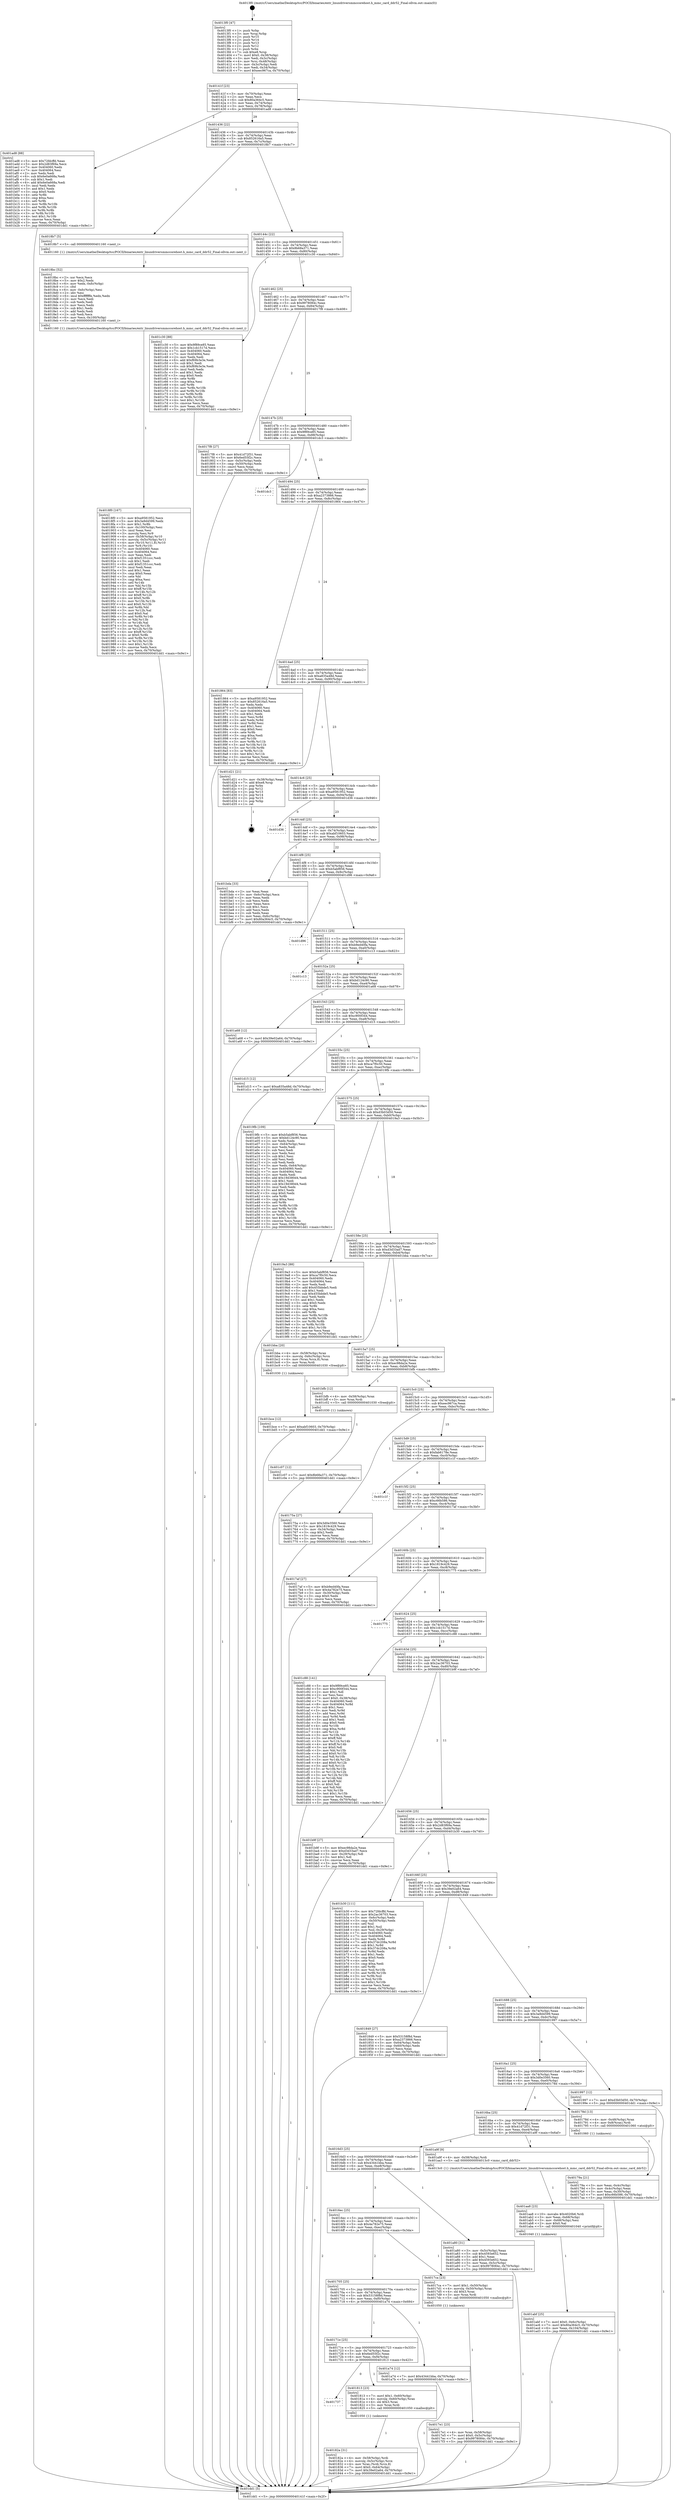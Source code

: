 digraph "0x4013f0" {
  label = "0x4013f0 (/mnt/c/Users/mathe/Desktop/tcc/POCII/binaries/extr_linuxdriversmmccorehost.h_mmc_card_ddr52_Final-ollvm.out::main(0))"
  labelloc = "t"
  node[shape=record]

  Entry [label="",width=0.3,height=0.3,shape=circle,fillcolor=black,style=filled]
  "0x40141f" [label="{
     0x40141f [23]\l
     | [instrs]\l
     &nbsp;&nbsp;0x40141f \<+3\>: mov -0x70(%rbp),%eax\l
     &nbsp;&nbsp;0x401422 \<+2\>: mov %eax,%ecx\l
     &nbsp;&nbsp;0x401424 \<+6\>: sub $0x80a364c5,%ecx\l
     &nbsp;&nbsp;0x40142a \<+3\>: mov %eax,-0x74(%rbp)\l
     &nbsp;&nbsp;0x40142d \<+3\>: mov %ecx,-0x78(%rbp)\l
     &nbsp;&nbsp;0x401430 \<+6\>: je 0000000000401ad8 \<main+0x6e8\>\l
  }"]
  "0x401ad8" [label="{
     0x401ad8 [88]\l
     | [instrs]\l
     &nbsp;&nbsp;0x401ad8 \<+5\>: mov $0x72fdcffd,%eax\l
     &nbsp;&nbsp;0x401add \<+5\>: mov $0x2d83f69a,%ecx\l
     &nbsp;&nbsp;0x401ae2 \<+7\>: mov 0x404060,%edx\l
     &nbsp;&nbsp;0x401ae9 \<+7\>: mov 0x404064,%esi\l
     &nbsp;&nbsp;0x401af0 \<+2\>: mov %edx,%edi\l
     &nbsp;&nbsp;0x401af2 \<+6\>: sub $0x6e0a668a,%edi\l
     &nbsp;&nbsp;0x401af8 \<+3\>: sub $0x1,%edi\l
     &nbsp;&nbsp;0x401afb \<+6\>: add $0x6e0a668a,%edi\l
     &nbsp;&nbsp;0x401b01 \<+3\>: imul %edi,%edx\l
     &nbsp;&nbsp;0x401b04 \<+3\>: and $0x1,%edx\l
     &nbsp;&nbsp;0x401b07 \<+3\>: cmp $0x0,%edx\l
     &nbsp;&nbsp;0x401b0a \<+4\>: sete %r8b\l
     &nbsp;&nbsp;0x401b0e \<+3\>: cmp $0xa,%esi\l
     &nbsp;&nbsp;0x401b11 \<+4\>: setl %r9b\l
     &nbsp;&nbsp;0x401b15 \<+3\>: mov %r8b,%r10b\l
     &nbsp;&nbsp;0x401b18 \<+3\>: and %r9b,%r10b\l
     &nbsp;&nbsp;0x401b1b \<+3\>: xor %r9b,%r8b\l
     &nbsp;&nbsp;0x401b1e \<+3\>: or %r8b,%r10b\l
     &nbsp;&nbsp;0x401b21 \<+4\>: test $0x1,%r10b\l
     &nbsp;&nbsp;0x401b25 \<+3\>: cmovne %ecx,%eax\l
     &nbsp;&nbsp;0x401b28 \<+3\>: mov %eax,-0x70(%rbp)\l
     &nbsp;&nbsp;0x401b2b \<+5\>: jmp 0000000000401dd1 \<main+0x9e1\>\l
  }"]
  "0x401436" [label="{
     0x401436 [22]\l
     | [instrs]\l
     &nbsp;&nbsp;0x401436 \<+5\>: jmp 000000000040143b \<main+0x4b\>\l
     &nbsp;&nbsp;0x40143b \<+3\>: mov -0x74(%rbp),%eax\l
     &nbsp;&nbsp;0x40143e \<+5\>: sub $0x852616a5,%eax\l
     &nbsp;&nbsp;0x401443 \<+3\>: mov %eax,-0x7c(%rbp)\l
     &nbsp;&nbsp;0x401446 \<+6\>: je 00000000004018b7 \<main+0x4c7\>\l
  }"]
  Exit [label="",width=0.3,height=0.3,shape=circle,fillcolor=black,style=filled,peripheries=2]
  "0x4018b7" [label="{
     0x4018b7 [5]\l
     | [instrs]\l
     &nbsp;&nbsp;0x4018b7 \<+5\>: call 0000000000401160 \<next_i\>\l
     | [calls]\l
     &nbsp;&nbsp;0x401160 \{1\} (/mnt/c/Users/mathe/Desktop/tcc/POCII/binaries/extr_linuxdriversmmccorehost.h_mmc_card_ddr52_Final-ollvm.out::next_i)\l
  }"]
  "0x40144c" [label="{
     0x40144c [22]\l
     | [instrs]\l
     &nbsp;&nbsp;0x40144c \<+5\>: jmp 0000000000401451 \<main+0x61\>\l
     &nbsp;&nbsp;0x401451 \<+3\>: mov -0x74(%rbp),%eax\l
     &nbsp;&nbsp;0x401454 \<+5\>: sub $0x8b68a371,%eax\l
     &nbsp;&nbsp;0x401459 \<+3\>: mov %eax,-0x80(%rbp)\l
     &nbsp;&nbsp;0x40145c \<+6\>: je 0000000000401c30 \<main+0x840\>\l
  }"]
  "0x401c07" [label="{
     0x401c07 [12]\l
     | [instrs]\l
     &nbsp;&nbsp;0x401c07 \<+7\>: movl $0x8b68a371,-0x70(%rbp)\l
     &nbsp;&nbsp;0x401c0e \<+5\>: jmp 0000000000401dd1 \<main+0x9e1\>\l
  }"]
  "0x401c30" [label="{
     0x401c30 [88]\l
     | [instrs]\l
     &nbsp;&nbsp;0x401c30 \<+5\>: mov $0x9f89ce85,%eax\l
     &nbsp;&nbsp;0x401c35 \<+5\>: mov $0x1cb1517d,%ecx\l
     &nbsp;&nbsp;0x401c3a \<+7\>: mov 0x404060,%edx\l
     &nbsp;&nbsp;0x401c41 \<+7\>: mov 0x404064,%esi\l
     &nbsp;&nbsp;0x401c48 \<+2\>: mov %edx,%edi\l
     &nbsp;&nbsp;0x401c4a \<+6\>: add $0xf69b3e3e,%edi\l
     &nbsp;&nbsp;0x401c50 \<+3\>: sub $0x1,%edi\l
     &nbsp;&nbsp;0x401c53 \<+6\>: sub $0xf69b3e3e,%edi\l
     &nbsp;&nbsp;0x401c59 \<+3\>: imul %edi,%edx\l
     &nbsp;&nbsp;0x401c5c \<+3\>: and $0x1,%edx\l
     &nbsp;&nbsp;0x401c5f \<+3\>: cmp $0x0,%edx\l
     &nbsp;&nbsp;0x401c62 \<+4\>: sete %r8b\l
     &nbsp;&nbsp;0x401c66 \<+3\>: cmp $0xa,%esi\l
     &nbsp;&nbsp;0x401c69 \<+4\>: setl %r9b\l
     &nbsp;&nbsp;0x401c6d \<+3\>: mov %r8b,%r10b\l
     &nbsp;&nbsp;0x401c70 \<+3\>: and %r9b,%r10b\l
     &nbsp;&nbsp;0x401c73 \<+3\>: xor %r9b,%r8b\l
     &nbsp;&nbsp;0x401c76 \<+3\>: or %r8b,%r10b\l
     &nbsp;&nbsp;0x401c79 \<+4\>: test $0x1,%r10b\l
     &nbsp;&nbsp;0x401c7d \<+3\>: cmovne %ecx,%eax\l
     &nbsp;&nbsp;0x401c80 \<+3\>: mov %eax,-0x70(%rbp)\l
     &nbsp;&nbsp;0x401c83 \<+5\>: jmp 0000000000401dd1 \<main+0x9e1\>\l
  }"]
  "0x401462" [label="{
     0x401462 [25]\l
     | [instrs]\l
     &nbsp;&nbsp;0x401462 \<+5\>: jmp 0000000000401467 \<main+0x77\>\l
     &nbsp;&nbsp;0x401467 \<+3\>: mov -0x74(%rbp),%eax\l
     &nbsp;&nbsp;0x40146a \<+5\>: sub $0x9978084c,%eax\l
     &nbsp;&nbsp;0x40146f \<+6\>: mov %eax,-0x84(%rbp)\l
     &nbsp;&nbsp;0x401475 \<+6\>: je 00000000004017f8 \<main+0x408\>\l
  }"]
  "0x401bce" [label="{
     0x401bce [12]\l
     | [instrs]\l
     &nbsp;&nbsp;0x401bce \<+7\>: movl $0xabf10603,-0x70(%rbp)\l
     &nbsp;&nbsp;0x401bd5 \<+5\>: jmp 0000000000401dd1 \<main+0x9e1\>\l
  }"]
  "0x4017f8" [label="{
     0x4017f8 [27]\l
     | [instrs]\l
     &nbsp;&nbsp;0x4017f8 \<+5\>: mov $0x41d72f31,%eax\l
     &nbsp;&nbsp;0x4017fd \<+5\>: mov $0x6ed55f2c,%ecx\l
     &nbsp;&nbsp;0x401802 \<+3\>: mov -0x5c(%rbp),%edx\l
     &nbsp;&nbsp;0x401805 \<+3\>: cmp -0x50(%rbp),%edx\l
     &nbsp;&nbsp;0x401808 \<+3\>: cmovl %ecx,%eax\l
     &nbsp;&nbsp;0x40180b \<+3\>: mov %eax,-0x70(%rbp)\l
     &nbsp;&nbsp;0x40180e \<+5\>: jmp 0000000000401dd1 \<main+0x9e1\>\l
  }"]
  "0x40147b" [label="{
     0x40147b [25]\l
     | [instrs]\l
     &nbsp;&nbsp;0x40147b \<+5\>: jmp 0000000000401480 \<main+0x90\>\l
     &nbsp;&nbsp;0x401480 \<+3\>: mov -0x74(%rbp),%eax\l
     &nbsp;&nbsp;0x401483 \<+5\>: sub $0x9f89ce85,%eax\l
     &nbsp;&nbsp;0x401488 \<+6\>: mov %eax,-0x88(%rbp)\l
     &nbsp;&nbsp;0x40148e \<+6\>: je 0000000000401dc3 \<main+0x9d3\>\l
  }"]
  "0x401abf" [label="{
     0x401abf [25]\l
     | [instrs]\l
     &nbsp;&nbsp;0x401abf \<+7\>: movl $0x0,-0x6c(%rbp)\l
     &nbsp;&nbsp;0x401ac6 \<+7\>: movl $0x80a364c5,-0x70(%rbp)\l
     &nbsp;&nbsp;0x401acd \<+6\>: mov %eax,-0x104(%rbp)\l
     &nbsp;&nbsp;0x401ad3 \<+5\>: jmp 0000000000401dd1 \<main+0x9e1\>\l
  }"]
  "0x401dc3" [label="{
     0x401dc3\l
  }", style=dashed]
  "0x401494" [label="{
     0x401494 [25]\l
     | [instrs]\l
     &nbsp;&nbsp;0x401494 \<+5\>: jmp 0000000000401499 \<main+0xa9\>\l
     &nbsp;&nbsp;0x401499 \<+3\>: mov -0x74(%rbp),%eax\l
     &nbsp;&nbsp;0x40149c \<+5\>: sub $0xa2373866,%eax\l
     &nbsp;&nbsp;0x4014a1 \<+6\>: mov %eax,-0x8c(%rbp)\l
     &nbsp;&nbsp;0x4014a7 \<+6\>: je 0000000000401864 \<main+0x474\>\l
  }"]
  "0x401aa8" [label="{
     0x401aa8 [23]\l
     | [instrs]\l
     &nbsp;&nbsp;0x401aa8 \<+10\>: movabs $0x4020b6,%rdi\l
     &nbsp;&nbsp;0x401ab2 \<+3\>: mov %eax,-0x68(%rbp)\l
     &nbsp;&nbsp;0x401ab5 \<+3\>: mov -0x68(%rbp),%esi\l
     &nbsp;&nbsp;0x401ab8 \<+2\>: mov $0x0,%al\l
     &nbsp;&nbsp;0x401aba \<+5\>: call 0000000000401040 \<printf@plt\>\l
     | [calls]\l
     &nbsp;&nbsp;0x401040 \{1\} (unknown)\l
  }"]
  "0x401864" [label="{
     0x401864 [83]\l
     | [instrs]\l
     &nbsp;&nbsp;0x401864 \<+5\>: mov $0xa9581952,%eax\l
     &nbsp;&nbsp;0x401869 \<+5\>: mov $0x852616a5,%ecx\l
     &nbsp;&nbsp;0x40186e \<+2\>: xor %edx,%edx\l
     &nbsp;&nbsp;0x401870 \<+7\>: mov 0x404060,%esi\l
     &nbsp;&nbsp;0x401877 \<+7\>: mov 0x404064,%edi\l
     &nbsp;&nbsp;0x40187e \<+3\>: sub $0x1,%edx\l
     &nbsp;&nbsp;0x401881 \<+3\>: mov %esi,%r8d\l
     &nbsp;&nbsp;0x401884 \<+3\>: add %edx,%r8d\l
     &nbsp;&nbsp;0x401887 \<+4\>: imul %r8d,%esi\l
     &nbsp;&nbsp;0x40188b \<+3\>: and $0x1,%esi\l
     &nbsp;&nbsp;0x40188e \<+3\>: cmp $0x0,%esi\l
     &nbsp;&nbsp;0x401891 \<+4\>: sete %r9b\l
     &nbsp;&nbsp;0x401895 \<+3\>: cmp $0xa,%edi\l
     &nbsp;&nbsp;0x401898 \<+4\>: setl %r10b\l
     &nbsp;&nbsp;0x40189c \<+3\>: mov %r9b,%r11b\l
     &nbsp;&nbsp;0x40189f \<+3\>: and %r10b,%r11b\l
     &nbsp;&nbsp;0x4018a2 \<+3\>: xor %r10b,%r9b\l
     &nbsp;&nbsp;0x4018a5 \<+3\>: or %r9b,%r11b\l
     &nbsp;&nbsp;0x4018a8 \<+4\>: test $0x1,%r11b\l
     &nbsp;&nbsp;0x4018ac \<+3\>: cmovne %ecx,%eax\l
     &nbsp;&nbsp;0x4018af \<+3\>: mov %eax,-0x70(%rbp)\l
     &nbsp;&nbsp;0x4018b2 \<+5\>: jmp 0000000000401dd1 \<main+0x9e1\>\l
  }"]
  "0x4014ad" [label="{
     0x4014ad [25]\l
     | [instrs]\l
     &nbsp;&nbsp;0x4014ad \<+5\>: jmp 00000000004014b2 \<main+0xc2\>\l
     &nbsp;&nbsp;0x4014b2 \<+3\>: mov -0x74(%rbp),%eax\l
     &nbsp;&nbsp;0x4014b5 \<+5\>: sub $0xa835a48d,%eax\l
     &nbsp;&nbsp;0x4014ba \<+6\>: mov %eax,-0x90(%rbp)\l
     &nbsp;&nbsp;0x4014c0 \<+6\>: je 0000000000401d21 \<main+0x931\>\l
  }"]
  "0x4018f0" [label="{
     0x4018f0 [167]\l
     | [instrs]\l
     &nbsp;&nbsp;0x4018f0 \<+5\>: mov $0xa9581952,%ecx\l
     &nbsp;&nbsp;0x4018f5 \<+5\>: mov $0x3a9d4599,%edx\l
     &nbsp;&nbsp;0x4018fa \<+3\>: mov $0x1,%r8b\l
     &nbsp;&nbsp;0x4018fd \<+6\>: mov -0x100(%rbp),%esi\l
     &nbsp;&nbsp;0x401903 \<+3\>: imul %eax,%esi\l
     &nbsp;&nbsp;0x401906 \<+3\>: movslq %esi,%r9\l
     &nbsp;&nbsp;0x401909 \<+4\>: mov -0x58(%rbp),%r10\l
     &nbsp;&nbsp;0x40190d \<+4\>: movslq -0x5c(%rbp),%r11\l
     &nbsp;&nbsp;0x401911 \<+4\>: mov (%r10,%r11,8),%r10\l
     &nbsp;&nbsp;0x401915 \<+3\>: mov %r9,(%r10)\l
     &nbsp;&nbsp;0x401918 \<+7\>: mov 0x404060,%eax\l
     &nbsp;&nbsp;0x40191f \<+7\>: mov 0x404064,%esi\l
     &nbsp;&nbsp;0x401926 \<+2\>: mov %eax,%edi\l
     &nbsp;&nbsp;0x401928 \<+6\>: sub $0xf1351ccc,%edi\l
     &nbsp;&nbsp;0x40192e \<+3\>: sub $0x1,%edi\l
     &nbsp;&nbsp;0x401931 \<+6\>: add $0xf1351ccc,%edi\l
     &nbsp;&nbsp;0x401937 \<+3\>: imul %edi,%eax\l
     &nbsp;&nbsp;0x40193a \<+3\>: and $0x1,%eax\l
     &nbsp;&nbsp;0x40193d \<+3\>: cmp $0x0,%eax\l
     &nbsp;&nbsp;0x401940 \<+3\>: sete %bl\l
     &nbsp;&nbsp;0x401943 \<+3\>: cmp $0xa,%esi\l
     &nbsp;&nbsp;0x401946 \<+4\>: setl %r14b\l
     &nbsp;&nbsp;0x40194a \<+3\>: mov %bl,%r15b\l
     &nbsp;&nbsp;0x40194d \<+4\>: xor $0xff,%r15b\l
     &nbsp;&nbsp;0x401951 \<+3\>: mov %r14b,%r12b\l
     &nbsp;&nbsp;0x401954 \<+4\>: xor $0xff,%r12b\l
     &nbsp;&nbsp;0x401958 \<+4\>: xor $0x0,%r8b\l
     &nbsp;&nbsp;0x40195c \<+3\>: mov %r15b,%r13b\l
     &nbsp;&nbsp;0x40195f \<+4\>: and $0x0,%r13b\l
     &nbsp;&nbsp;0x401963 \<+3\>: and %r8b,%bl\l
     &nbsp;&nbsp;0x401966 \<+3\>: mov %r12b,%al\l
     &nbsp;&nbsp;0x401969 \<+2\>: and $0x0,%al\l
     &nbsp;&nbsp;0x40196b \<+3\>: and %r8b,%r14b\l
     &nbsp;&nbsp;0x40196e \<+3\>: or %bl,%r13b\l
     &nbsp;&nbsp;0x401971 \<+3\>: or %r14b,%al\l
     &nbsp;&nbsp;0x401974 \<+3\>: xor %al,%r13b\l
     &nbsp;&nbsp;0x401977 \<+3\>: or %r12b,%r15b\l
     &nbsp;&nbsp;0x40197a \<+4\>: xor $0xff,%r15b\l
     &nbsp;&nbsp;0x40197e \<+4\>: or $0x0,%r8b\l
     &nbsp;&nbsp;0x401982 \<+3\>: and %r8b,%r15b\l
     &nbsp;&nbsp;0x401985 \<+3\>: or %r15b,%r13b\l
     &nbsp;&nbsp;0x401988 \<+4\>: test $0x1,%r13b\l
     &nbsp;&nbsp;0x40198c \<+3\>: cmovne %edx,%ecx\l
     &nbsp;&nbsp;0x40198f \<+3\>: mov %ecx,-0x70(%rbp)\l
     &nbsp;&nbsp;0x401992 \<+5\>: jmp 0000000000401dd1 \<main+0x9e1\>\l
  }"]
  "0x401d21" [label="{
     0x401d21 [21]\l
     | [instrs]\l
     &nbsp;&nbsp;0x401d21 \<+3\>: mov -0x38(%rbp),%eax\l
     &nbsp;&nbsp;0x401d24 \<+7\>: add $0xe8,%rsp\l
     &nbsp;&nbsp;0x401d2b \<+1\>: pop %rbx\l
     &nbsp;&nbsp;0x401d2c \<+2\>: pop %r12\l
     &nbsp;&nbsp;0x401d2e \<+2\>: pop %r13\l
     &nbsp;&nbsp;0x401d30 \<+2\>: pop %r14\l
     &nbsp;&nbsp;0x401d32 \<+2\>: pop %r15\l
     &nbsp;&nbsp;0x401d34 \<+1\>: pop %rbp\l
     &nbsp;&nbsp;0x401d35 \<+1\>: ret\l
  }"]
  "0x4014c6" [label="{
     0x4014c6 [25]\l
     | [instrs]\l
     &nbsp;&nbsp;0x4014c6 \<+5\>: jmp 00000000004014cb \<main+0xdb\>\l
     &nbsp;&nbsp;0x4014cb \<+3\>: mov -0x74(%rbp),%eax\l
     &nbsp;&nbsp;0x4014ce \<+5\>: sub $0xa9581952,%eax\l
     &nbsp;&nbsp;0x4014d3 \<+6\>: mov %eax,-0x94(%rbp)\l
     &nbsp;&nbsp;0x4014d9 \<+6\>: je 0000000000401d36 \<main+0x946\>\l
  }"]
  "0x4018bc" [label="{
     0x4018bc [52]\l
     | [instrs]\l
     &nbsp;&nbsp;0x4018bc \<+2\>: xor %ecx,%ecx\l
     &nbsp;&nbsp;0x4018be \<+5\>: mov $0x2,%edx\l
     &nbsp;&nbsp;0x4018c3 \<+6\>: mov %edx,-0xfc(%rbp)\l
     &nbsp;&nbsp;0x4018c9 \<+1\>: cltd\l
     &nbsp;&nbsp;0x4018ca \<+6\>: mov -0xfc(%rbp),%esi\l
     &nbsp;&nbsp;0x4018d0 \<+2\>: idiv %esi\l
     &nbsp;&nbsp;0x4018d2 \<+6\>: imul $0xfffffffe,%edx,%edx\l
     &nbsp;&nbsp;0x4018d8 \<+2\>: mov %ecx,%edi\l
     &nbsp;&nbsp;0x4018da \<+2\>: sub %edx,%edi\l
     &nbsp;&nbsp;0x4018dc \<+2\>: mov %ecx,%edx\l
     &nbsp;&nbsp;0x4018de \<+3\>: sub $0x1,%edx\l
     &nbsp;&nbsp;0x4018e1 \<+2\>: add %edx,%edi\l
     &nbsp;&nbsp;0x4018e3 \<+2\>: sub %edi,%ecx\l
     &nbsp;&nbsp;0x4018e5 \<+6\>: mov %ecx,-0x100(%rbp)\l
     &nbsp;&nbsp;0x4018eb \<+5\>: call 0000000000401160 \<next_i\>\l
     | [calls]\l
     &nbsp;&nbsp;0x401160 \{1\} (/mnt/c/Users/mathe/Desktop/tcc/POCII/binaries/extr_linuxdriversmmccorehost.h_mmc_card_ddr52_Final-ollvm.out::next_i)\l
  }"]
  "0x401d36" [label="{
     0x401d36\l
  }", style=dashed]
  "0x4014df" [label="{
     0x4014df [25]\l
     | [instrs]\l
     &nbsp;&nbsp;0x4014df \<+5\>: jmp 00000000004014e4 \<main+0xf4\>\l
     &nbsp;&nbsp;0x4014e4 \<+3\>: mov -0x74(%rbp),%eax\l
     &nbsp;&nbsp;0x4014e7 \<+5\>: sub $0xabf10603,%eax\l
     &nbsp;&nbsp;0x4014ec \<+6\>: mov %eax,-0x98(%rbp)\l
     &nbsp;&nbsp;0x4014f2 \<+6\>: je 0000000000401bda \<main+0x7ea\>\l
  }"]
  "0x40182a" [label="{
     0x40182a [31]\l
     | [instrs]\l
     &nbsp;&nbsp;0x40182a \<+4\>: mov -0x58(%rbp),%rdi\l
     &nbsp;&nbsp;0x40182e \<+4\>: movslq -0x5c(%rbp),%rcx\l
     &nbsp;&nbsp;0x401832 \<+4\>: mov %rax,(%rdi,%rcx,8)\l
     &nbsp;&nbsp;0x401836 \<+7\>: movl $0x0,-0x64(%rbp)\l
     &nbsp;&nbsp;0x40183d \<+7\>: movl $0x39e02a64,-0x70(%rbp)\l
     &nbsp;&nbsp;0x401844 \<+5\>: jmp 0000000000401dd1 \<main+0x9e1\>\l
  }"]
  "0x401bda" [label="{
     0x401bda [33]\l
     | [instrs]\l
     &nbsp;&nbsp;0x401bda \<+2\>: xor %eax,%eax\l
     &nbsp;&nbsp;0x401bdc \<+3\>: mov -0x6c(%rbp),%ecx\l
     &nbsp;&nbsp;0x401bdf \<+2\>: mov %eax,%edx\l
     &nbsp;&nbsp;0x401be1 \<+2\>: sub %ecx,%edx\l
     &nbsp;&nbsp;0x401be3 \<+2\>: mov %eax,%ecx\l
     &nbsp;&nbsp;0x401be5 \<+3\>: sub $0x1,%ecx\l
     &nbsp;&nbsp;0x401be8 \<+2\>: add %ecx,%edx\l
     &nbsp;&nbsp;0x401bea \<+2\>: sub %edx,%eax\l
     &nbsp;&nbsp;0x401bec \<+3\>: mov %eax,-0x6c(%rbp)\l
     &nbsp;&nbsp;0x401bef \<+7\>: movl $0x80a364c5,-0x70(%rbp)\l
     &nbsp;&nbsp;0x401bf6 \<+5\>: jmp 0000000000401dd1 \<main+0x9e1\>\l
  }"]
  "0x4014f8" [label="{
     0x4014f8 [25]\l
     | [instrs]\l
     &nbsp;&nbsp;0x4014f8 \<+5\>: jmp 00000000004014fd \<main+0x10d\>\l
     &nbsp;&nbsp;0x4014fd \<+3\>: mov -0x74(%rbp),%eax\l
     &nbsp;&nbsp;0x401500 \<+5\>: sub $0xb5abf856,%eax\l
     &nbsp;&nbsp;0x401505 \<+6\>: mov %eax,-0x9c(%rbp)\l
     &nbsp;&nbsp;0x40150b \<+6\>: je 0000000000401d96 \<main+0x9a6\>\l
  }"]
  "0x401737" [label="{
     0x401737\l
  }", style=dashed]
  "0x401d96" [label="{
     0x401d96\l
  }", style=dashed]
  "0x401511" [label="{
     0x401511 [25]\l
     | [instrs]\l
     &nbsp;&nbsp;0x401511 \<+5\>: jmp 0000000000401516 \<main+0x126\>\l
     &nbsp;&nbsp;0x401516 \<+3\>: mov -0x74(%rbp),%eax\l
     &nbsp;&nbsp;0x401519 \<+5\>: sub $0xb9ed40fa,%eax\l
     &nbsp;&nbsp;0x40151e \<+6\>: mov %eax,-0xa0(%rbp)\l
     &nbsp;&nbsp;0x401524 \<+6\>: je 0000000000401c13 \<main+0x823\>\l
  }"]
  "0x401813" [label="{
     0x401813 [23]\l
     | [instrs]\l
     &nbsp;&nbsp;0x401813 \<+7\>: movl $0x1,-0x60(%rbp)\l
     &nbsp;&nbsp;0x40181a \<+4\>: movslq -0x60(%rbp),%rax\l
     &nbsp;&nbsp;0x40181e \<+4\>: shl $0x3,%rax\l
     &nbsp;&nbsp;0x401822 \<+3\>: mov %rax,%rdi\l
     &nbsp;&nbsp;0x401825 \<+5\>: call 0000000000401050 \<malloc@plt\>\l
     | [calls]\l
     &nbsp;&nbsp;0x401050 \{1\} (unknown)\l
  }"]
  "0x401c13" [label="{
     0x401c13\l
  }", style=dashed]
  "0x40152a" [label="{
     0x40152a [25]\l
     | [instrs]\l
     &nbsp;&nbsp;0x40152a \<+5\>: jmp 000000000040152f \<main+0x13f\>\l
     &nbsp;&nbsp;0x40152f \<+3\>: mov -0x74(%rbp),%eax\l
     &nbsp;&nbsp;0x401532 \<+5\>: sub $0xbd124c90,%eax\l
     &nbsp;&nbsp;0x401537 \<+6\>: mov %eax,-0xa4(%rbp)\l
     &nbsp;&nbsp;0x40153d \<+6\>: je 0000000000401a68 \<main+0x678\>\l
  }"]
  "0x40171e" [label="{
     0x40171e [25]\l
     | [instrs]\l
     &nbsp;&nbsp;0x40171e \<+5\>: jmp 0000000000401723 \<main+0x333\>\l
     &nbsp;&nbsp;0x401723 \<+3\>: mov -0x74(%rbp),%eax\l
     &nbsp;&nbsp;0x401726 \<+5\>: sub $0x6ed55f2c,%eax\l
     &nbsp;&nbsp;0x40172b \<+6\>: mov %eax,-0xf4(%rbp)\l
     &nbsp;&nbsp;0x401731 \<+6\>: je 0000000000401813 \<main+0x423\>\l
  }"]
  "0x401a68" [label="{
     0x401a68 [12]\l
     | [instrs]\l
     &nbsp;&nbsp;0x401a68 \<+7\>: movl $0x39e02a64,-0x70(%rbp)\l
     &nbsp;&nbsp;0x401a6f \<+5\>: jmp 0000000000401dd1 \<main+0x9e1\>\l
  }"]
  "0x401543" [label="{
     0x401543 [25]\l
     | [instrs]\l
     &nbsp;&nbsp;0x401543 \<+5\>: jmp 0000000000401548 \<main+0x158\>\l
     &nbsp;&nbsp;0x401548 \<+3\>: mov -0x74(%rbp),%eax\l
     &nbsp;&nbsp;0x40154b \<+5\>: sub $0xc900f344,%eax\l
     &nbsp;&nbsp;0x401550 \<+6\>: mov %eax,-0xa8(%rbp)\l
     &nbsp;&nbsp;0x401556 \<+6\>: je 0000000000401d15 \<main+0x925\>\l
  }"]
  "0x401a74" [label="{
     0x401a74 [12]\l
     | [instrs]\l
     &nbsp;&nbsp;0x401a74 \<+7\>: movl $0x43441bba,-0x70(%rbp)\l
     &nbsp;&nbsp;0x401a7b \<+5\>: jmp 0000000000401dd1 \<main+0x9e1\>\l
  }"]
  "0x401d15" [label="{
     0x401d15 [12]\l
     | [instrs]\l
     &nbsp;&nbsp;0x401d15 \<+7\>: movl $0xa835a48d,-0x70(%rbp)\l
     &nbsp;&nbsp;0x401d1c \<+5\>: jmp 0000000000401dd1 \<main+0x9e1\>\l
  }"]
  "0x40155c" [label="{
     0x40155c [25]\l
     | [instrs]\l
     &nbsp;&nbsp;0x40155c \<+5\>: jmp 0000000000401561 \<main+0x171\>\l
     &nbsp;&nbsp;0x401561 \<+3\>: mov -0x74(%rbp),%eax\l
     &nbsp;&nbsp;0x401564 \<+5\>: sub $0xca7f0c50,%eax\l
     &nbsp;&nbsp;0x401569 \<+6\>: mov %eax,-0xac(%rbp)\l
     &nbsp;&nbsp;0x40156f \<+6\>: je 00000000004019fb \<main+0x60b\>\l
  }"]
  "0x4017e1" [label="{
     0x4017e1 [23]\l
     | [instrs]\l
     &nbsp;&nbsp;0x4017e1 \<+4\>: mov %rax,-0x58(%rbp)\l
     &nbsp;&nbsp;0x4017e5 \<+7\>: movl $0x0,-0x5c(%rbp)\l
     &nbsp;&nbsp;0x4017ec \<+7\>: movl $0x9978084c,-0x70(%rbp)\l
     &nbsp;&nbsp;0x4017f3 \<+5\>: jmp 0000000000401dd1 \<main+0x9e1\>\l
  }"]
  "0x4019fb" [label="{
     0x4019fb [109]\l
     | [instrs]\l
     &nbsp;&nbsp;0x4019fb \<+5\>: mov $0xb5abf856,%eax\l
     &nbsp;&nbsp;0x401a00 \<+5\>: mov $0xbd124c90,%ecx\l
     &nbsp;&nbsp;0x401a05 \<+2\>: xor %edx,%edx\l
     &nbsp;&nbsp;0x401a07 \<+3\>: mov -0x64(%rbp),%esi\l
     &nbsp;&nbsp;0x401a0a \<+2\>: mov %edx,%edi\l
     &nbsp;&nbsp;0x401a0c \<+2\>: sub %esi,%edi\l
     &nbsp;&nbsp;0x401a0e \<+2\>: mov %edx,%esi\l
     &nbsp;&nbsp;0x401a10 \<+3\>: sub $0x1,%esi\l
     &nbsp;&nbsp;0x401a13 \<+2\>: add %esi,%edi\l
     &nbsp;&nbsp;0x401a15 \<+2\>: sub %edi,%edx\l
     &nbsp;&nbsp;0x401a17 \<+3\>: mov %edx,-0x64(%rbp)\l
     &nbsp;&nbsp;0x401a1a \<+7\>: mov 0x404060,%edx\l
     &nbsp;&nbsp;0x401a21 \<+7\>: mov 0x404064,%esi\l
     &nbsp;&nbsp;0x401a28 \<+2\>: mov %edx,%edi\l
     &nbsp;&nbsp;0x401a2a \<+6\>: add $0x19d380d4,%edi\l
     &nbsp;&nbsp;0x401a30 \<+3\>: sub $0x1,%edi\l
     &nbsp;&nbsp;0x401a33 \<+6\>: sub $0x19d380d4,%edi\l
     &nbsp;&nbsp;0x401a39 \<+3\>: imul %edi,%edx\l
     &nbsp;&nbsp;0x401a3c \<+3\>: and $0x1,%edx\l
     &nbsp;&nbsp;0x401a3f \<+3\>: cmp $0x0,%edx\l
     &nbsp;&nbsp;0x401a42 \<+4\>: sete %r8b\l
     &nbsp;&nbsp;0x401a46 \<+3\>: cmp $0xa,%esi\l
     &nbsp;&nbsp;0x401a49 \<+4\>: setl %r9b\l
     &nbsp;&nbsp;0x401a4d \<+3\>: mov %r8b,%r10b\l
     &nbsp;&nbsp;0x401a50 \<+3\>: and %r9b,%r10b\l
     &nbsp;&nbsp;0x401a53 \<+3\>: xor %r9b,%r8b\l
     &nbsp;&nbsp;0x401a56 \<+3\>: or %r8b,%r10b\l
     &nbsp;&nbsp;0x401a59 \<+4\>: test $0x1,%r10b\l
     &nbsp;&nbsp;0x401a5d \<+3\>: cmovne %ecx,%eax\l
     &nbsp;&nbsp;0x401a60 \<+3\>: mov %eax,-0x70(%rbp)\l
     &nbsp;&nbsp;0x401a63 \<+5\>: jmp 0000000000401dd1 \<main+0x9e1\>\l
  }"]
  "0x401575" [label="{
     0x401575 [25]\l
     | [instrs]\l
     &nbsp;&nbsp;0x401575 \<+5\>: jmp 000000000040157a \<main+0x18a\>\l
     &nbsp;&nbsp;0x40157a \<+3\>: mov -0x74(%rbp),%eax\l
     &nbsp;&nbsp;0x40157d \<+5\>: sub $0xd3b03d50,%eax\l
     &nbsp;&nbsp;0x401582 \<+6\>: mov %eax,-0xb0(%rbp)\l
     &nbsp;&nbsp;0x401588 \<+6\>: je 00000000004019a3 \<main+0x5b3\>\l
  }"]
  "0x401705" [label="{
     0x401705 [25]\l
     | [instrs]\l
     &nbsp;&nbsp;0x401705 \<+5\>: jmp 000000000040170a \<main+0x31a\>\l
     &nbsp;&nbsp;0x40170a \<+3\>: mov -0x74(%rbp),%eax\l
     &nbsp;&nbsp;0x40170d \<+5\>: sub $0x53158f8d,%eax\l
     &nbsp;&nbsp;0x401712 \<+6\>: mov %eax,-0xf0(%rbp)\l
     &nbsp;&nbsp;0x401718 \<+6\>: je 0000000000401a74 \<main+0x684\>\l
  }"]
  "0x4019a3" [label="{
     0x4019a3 [88]\l
     | [instrs]\l
     &nbsp;&nbsp;0x4019a3 \<+5\>: mov $0xb5abf856,%eax\l
     &nbsp;&nbsp;0x4019a8 \<+5\>: mov $0xca7f0c50,%ecx\l
     &nbsp;&nbsp;0x4019ad \<+7\>: mov 0x404060,%edx\l
     &nbsp;&nbsp;0x4019b4 \<+7\>: mov 0x404064,%esi\l
     &nbsp;&nbsp;0x4019bb \<+2\>: mov %edx,%edi\l
     &nbsp;&nbsp;0x4019bd \<+6\>: add $0x455bbde5,%edi\l
     &nbsp;&nbsp;0x4019c3 \<+3\>: sub $0x1,%edi\l
     &nbsp;&nbsp;0x4019c6 \<+6\>: sub $0x455bbde5,%edi\l
     &nbsp;&nbsp;0x4019cc \<+3\>: imul %edi,%edx\l
     &nbsp;&nbsp;0x4019cf \<+3\>: and $0x1,%edx\l
     &nbsp;&nbsp;0x4019d2 \<+3\>: cmp $0x0,%edx\l
     &nbsp;&nbsp;0x4019d5 \<+4\>: sete %r8b\l
     &nbsp;&nbsp;0x4019d9 \<+3\>: cmp $0xa,%esi\l
     &nbsp;&nbsp;0x4019dc \<+4\>: setl %r9b\l
     &nbsp;&nbsp;0x4019e0 \<+3\>: mov %r8b,%r10b\l
     &nbsp;&nbsp;0x4019e3 \<+3\>: and %r9b,%r10b\l
     &nbsp;&nbsp;0x4019e6 \<+3\>: xor %r9b,%r8b\l
     &nbsp;&nbsp;0x4019e9 \<+3\>: or %r8b,%r10b\l
     &nbsp;&nbsp;0x4019ec \<+4\>: test $0x1,%r10b\l
     &nbsp;&nbsp;0x4019f0 \<+3\>: cmovne %ecx,%eax\l
     &nbsp;&nbsp;0x4019f3 \<+3\>: mov %eax,-0x70(%rbp)\l
     &nbsp;&nbsp;0x4019f6 \<+5\>: jmp 0000000000401dd1 \<main+0x9e1\>\l
  }"]
  "0x40158e" [label="{
     0x40158e [25]\l
     | [instrs]\l
     &nbsp;&nbsp;0x40158e \<+5\>: jmp 0000000000401593 \<main+0x1a3\>\l
     &nbsp;&nbsp;0x401593 \<+3\>: mov -0x74(%rbp),%eax\l
     &nbsp;&nbsp;0x401596 \<+5\>: sub $0xd3d33ad7,%eax\l
     &nbsp;&nbsp;0x40159b \<+6\>: mov %eax,-0xb4(%rbp)\l
     &nbsp;&nbsp;0x4015a1 \<+6\>: je 0000000000401bba \<main+0x7ca\>\l
  }"]
  "0x4017ca" [label="{
     0x4017ca [23]\l
     | [instrs]\l
     &nbsp;&nbsp;0x4017ca \<+7\>: movl $0x1,-0x50(%rbp)\l
     &nbsp;&nbsp;0x4017d1 \<+4\>: movslq -0x50(%rbp),%rax\l
     &nbsp;&nbsp;0x4017d5 \<+4\>: shl $0x3,%rax\l
     &nbsp;&nbsp;0x4017d9 \<+3\>: mov %rax,%rdi\l
     &nbsp;&nbsp;0x4017dc \<+5\>: call 0000000000401050 \<malloc@plt\>\l
     | [calls]\l
     &nbsp;&nbsp;0x401050 \{1\} (unknown)\l
  }"]
  "0x401bba" [label="{
     0x401bba [20]\l
     | [instrs]\l
     &nbsp;&nbsp;0x401bba \<+4\>: mov -0x58(%rbp),%rax\l
     &nbsp;&nbsp;0x401bbe \<+4\>: movslq -0x6c(%rbp),%rcx\l
     &nbsp;&nbsp;0x401bc2 \<+4\>: mov (%rax,%rcx,8),%rax\l
     &nbsp;&nbsp;0x401bc6 \<+3\>: mov %rax,%rdi\l
     &nbsp;&nbsp;0x401bc9 \<+5\>: call 0000000000401030 \<free@plt\>\l
     | [calls]\l
     &nbsp;&nbsp;0x401030 \{1\} (unknown)\l
  }"]
  "0x4015a7" [label="{
     0x4015a7 [25]\l
     | [instrs]\l
     &nbsp;&nbsp;0x4015a7 \<+5\>: jmp 00000000004015ac \<main+0x1bc\>\l
     &nbsp;&nbsp;0x4015ac \<+3\>: mov -0x74(%rbp),%eax\l
     &nbsp;&nbsp;0x4015af \<+5\>: sub $0xec98da2e,%eax\l
     &nbsp;&nbsp;0x4015b4 \<+6\>: mov %eax,-0xb8(%rbp)\l
     &nbsp;&nbsp;0x4015ba \<+6\>: je 0000000000401bfb \<main+0x80b\>\l
  }"]
  "0x4016ec" [label="{
     0x4016ec [25]\l
     | [instrs]\l
     &nbsp;&nbsp;0x4016ec \<+5\>: jmp 00000000004016f1 \<main+0x301\>\l
     &nbsp;&nbsp;0x4016f1 \<+3\>: mov -0x74(%rbp),%eax\l
     &nbsp;&nbsp;0x4016f4 \<+5\>: sub $0x4a782e75,%eax\l
     &nbsp;&nbsp;0x4016f9 \<+6\>: mov %eax,-0xec(%rbp)\l
     &nbsp;&nbsp;0x4016ff \<+6\>: je 00000000004017ca \<main+0x3da\>\l
  }"]
  "0x401bfb" [label="{
     0x401bfb [12]\l
     | [instrs]\l
     &nbsp;&nbsp;0x401bfb \<+4\>: mov -0x58(%rbp),%rax\l
     &nbsp;&nbsp;0x401bff \<+3\>: mov %rax,%rdi\l
     &nbsp;&nbsp;0x401c02 \<+5\>: call 0000000000401030 \<free@plt\>\l
     | [calls]\l
     &nbsp;&nbsp;0x401030 \{1\} (unknown)\l
  }"]
  "0x4015c0" [label="{
     0x4015c0 [25]\l
     | [instrs]\l
     &nbsp;&nbsp;0x4015c0 \<+5\>: jmp 00000000004015c5 \<main+0x1d5\>\l
     &nbsp;&nbsp;0x4015c5 \<+3\>: mov -0x74(%rbp),%eax\l
     &nbsp;&nbsp;0x4015c8 \<+5\>: sub $0xeec967ca,%eax\l
     &nbsp;&nbsp;0x4015cd \<+6\>: mov %eax,-0xbc(%rbp)\l
     &nbsp;&nbsp;0x4015d3 \<+6\>: je 000000000040175a \<main+0x36a\>\l
  }"]
  "0x401a80" [label="{
     0x401a80 [31]\l
     | [instrs]\l
     &nbsp;&nbsp;0x401a80 \<+3\>: mov -0x5c(%rbp),%eax\l
     &nbsp;&nbsp;0x401a83 \<+5\>: sub $0x4593e652,%eax\l
     &nbsp;&nbsp;0x401a88 \<+3\>: add $0x1,%eax\l
     &nbsp;&nbsp;0x401a8b \<+5\>: add $0x4593e652,%eax\l
     &nbsp;&nbsp;0x401a90 \<+3\>: mov %eax,-0x5c(%rbp)\l
     &nbsp;&nbsp;0x401a93 \<+7\>: movl $0x9978084c,-0x70(%rbp)\l
     &nbsp;&nbsp;0x401a9a \<+5\>: jmp 0000000000401dd1 \<main+0x9e1\>\l
  }"]
  "0x40175a" [label="{
     0x40175a [27]\l
     | [instrs]\l
     &nbsp;&nbsp;0x40175a \<+5\>: mov $0x3d0e3560,%eax\l
     &nbsp;&nbsp;0x40175f \<+5\>: mov $0x1819c429,%ecx\l
     &nbsp;&nbsp;0x401764 \<+3\>: mov -0x34(%rbp),%edx\l
     &nbsp;&nbsp;0x401767 \<+3\>: cmp $0x2,%edx\l
     &nbsp;&nbsp;0x40176a \<+3\>: cmovne %ecx,%eax\l
     &nbsp;&nbsp;0x40176d \<+3\>: mov %eax,-0x70(%rbp)\l
     &nbsp;&nbsp;0x401770 \<+5\>: jmp 0000000000401dd1 \<main+0x9e1\>\l
  }"]
  "0x4015d9" [label="{
     0x4015d9 [25]\l
     | [instrs]\l
     &nbsp;&nbsp;0x4015d9 \<+5\>: jmp 00000000004015de \<main+0x1ee\>\l
     &nbsp;&nbsp;0x4015de \<+3\>: mov -0x74(%rbp),%eax\l
     &nbsp;&nbsp;0x4015e1 \<+5\>: sub $0xfab6178e,%eax\l
     &nbsp;&nbsp;0x4015e6 \<+6\>: mov %eax,-0xc0(%rbp)\l
     &nbsp;&nbsp;0x4015ec \<+6\>: je 0000000000401c1f \<main+0x82f\>\l
  }"]
  "0x401dd1" [label="{
     0x401dd1 [5]\l
     | [instrs]\l
     &nbsp;&nbsp;0x401dd1 \<+5\>: jmp 000000000040141f \<main+0x2f\>\l
  }"]
  "0x4013f0" [label="{
     0x4013f0 [47]\l
     | [instrs]\l
     &nbsp;&nbsp;0x4013f0 \<+1\>: push %rbp\l
     &nbsp;&nbsp;0x4013f1 \<+3\>: mov %rsp,%rbp\l
     &nbsp;&nbsp;0x4013f4 \<+2\>: push %r15\l
     &nbsp;&nbsp;0x4013f6 \<+2\>: push %r14\l
     &nbsp;&nbsp;0x4013f8 \<+2\>: push %r13\l
     &nbsp;&nbsp;0x4013fa \<+2\>: push %r12\l
     &nbsp;&nbsp;0x4013fc \<+1\>: push %rbx\l
     &nbsp;&nbsp;0x4013fd \<+7\>: sub $0xe8,%rsp\l
     &nbsp;&nbsp;0x401404 \<+7\>: movl $0x0,-0x38(%rbp)\l
     &nbsp;&nbsp;0x40140b \<+3\>: mov %edi,-0x3c(%rbp)\l
     &nbsp;&nbsp;0x40140e \<+4\>: mov %rsi,-0x48(%rbp)\l
     &nbsp;&nbsp;0x401412 \<+3\>: mov -0x3c(%rbp),%edi\l
     &nbsp;&nbsp;0x401415 \<+3\>: mov %edi,-0x34(%rbp)\l
     &nbsp;&nbsp;0x401418 \<+7\>: movl $0xeec967ca,-0x70(%rbp)\l
  }"]
  "0x4016d3" [label="{
     0x4016d3 [25]\l
     | [instrs]\l
     &nbsp;&nbsp;0x4016d3 \<+5\>: jmp 00000000004016d8 \<main+0x2e8\>\l
     &nbsp;&nbsp;0x4016d8 \<+3\>: mov -0x74(%rbp),%eax\l
     &nbsp;&nbsp;0x4016db \<+5\>: sub $0x43441bba,%eax\l
     &nbsp;&nbsp;0x4016e0 \<+6\>: mov %eax,-0xe8(%rbp)\l
     &nbsp;&nbsp;0x4016e6 \<+6\>: je 0000000000401a80 \<main+0x690\>\l
  }"]
  "0x401c1f" [label="{
     0x401c1f\l
  }", style=dashed]
  "0x4015f2" [label="{
     0x4015f2 [25]\l
     | [instrs]\l
     &nbsp;&nbsp;0x4015f2 \<+5\>: jmp 00000000004015f7 \<main+0x207\>\l
     &nbsp;&nbsp;0x4015f7 \<+3\>: mov -0x74(%rbp),%eax\l
     &nbsp;&nbsp;0x4015fa \<+5\>: sub $0xc66b586,%eax\l
     &nbsp;&nbsp;0x4015ff \<+6\>: mov %eax,-0xc4(%rbp)\l
     &nbsp;&nbsp;0x401605 \<+6\>: je 00000000004017af \<main+0x3bf\>\l
  }"]
  "0x401a9f" [label="{
     0x401a9f [9]\l
     | [instrs]\l
     &nbsp;&nbsp;0x401a9f \<+4\>: mov -0x58(%rbp),%rdi\l
     &nbsp;&nbsp;0x401aa3 \<+5\>: call 00000000004013c0 \<mmc_card_ddr52\>\l
     | [calls]\l
     &nbsp;&nbsp;0x4013c0 \{1\} (/mnt/c/Users/mathe/Desktop/tcc/POCII/binaries/extr_linuxdriversmmccorehost.h_mmc_card_ddr52_Final-ollvm.out::mmc_card_ddr52)\l
  }"]
  "0x4017af" [label="{
     0x4017af [27]\l
     | [instrs]\l
     &nbsp;&nbsp;0x4017af \<+5\>: mov $0xb9ed40fa,%eax\l
     &nbsp;&nbsp;0x4017b4 \<+5\>: mov $0x4a782e75,%ecx\l
     &nbsp;&nbsp;0x4017b9 \<+3\>: mov -0x30(%rbp),%edx\l
     &nbsp;&nbsp;0x4017bc \<+3\>: cmp $0x0,%edx\l
     &nbsp;&nbsp;0x4017bf \<+3\>: cmove %ecx,%eax\l
     &nbsp;&nbsp;0x4017c2 \<+3\>: mov %eax,-0x70(%rbp)\l
     &nbsp;&nbsp;0x4017c5 \<+5\>: jmp 0000000000401dd1 \<main+0x9e1\>\l
  }"]
  "0x40160b" [label="{
     0x40160b [25]\l
     | [instrs]\l
     &nbsp;&nbsp;0x40160b \<+5\>: jmp 0000000000401610 \<main+0x220\>\l
     &nbsp;&nbsp;0x401610 \<+3\>: mov -0x74(%rbp),%eax\l
     &nbsp;&nbsp;0x401613 \<+5\>: sub $0x1819c429,%eax\l
     &nbsp;&nbsp;0x401618 \<+6\>: mov %eax,-0xc8(%rbp)\l
     &nbsp;&nbsp;0x40161e \<+6\>: je 0000000000401775 \<main+0x385\>\l
  }"]
  "0x40179a" [label="{
     0x40179a [21]\l
     | [instrs]\l
     &nbsp;&nbsp;0x40179a \<+3\>: mov %eax,-0x4c(%rbp)\l
     &nbsp;&nbsp;0x40179d \<+3\>: mov -0x4c(%rbp),%eax\l
     &nbsp;&nbsp;0x4017a0 \<+3\>: mov %eax,-0x30(%rbp)\l
     &nbsp;&nbsp;0x4017a3 \<+7\>: movl $0xc66b586,-0x70(%rbp)\l
     &nbsp;&nbsp;0x4017aa \<+5\>: jmp 0000000000401dd1 \<main+0x9e1\>\l
  }"]
  "0x401775" [label="{
     0x401775\l
  }", style=dashed]
  "0x401624" [label="{
     0x401624 [25]\l
     | [instrs]\l
     &nbsp;&nbsp;0x401624 \<+5\>: jmp 0000000000401629 \<main+0x239\>\l
     &nbsp;&nbsp;0x401629 \<+3\>: mov -0x74(%rbp),%eax\l
     &nbsp;&nbsp;0x40162c \<+5\>: sub $0x1cb1517d,%eax\l
     &nbsp;&nbsp;0x401631 \<+6\>: mov %eax,-0xcc(%rbp)\l
     &nbsp;&nbsp;0x401637 \<+6\>: je 0000000000401c88 \<main+0x898\>\l
  }"]
  "0x4016ba" [label="{
     0x4016ba [25]\l
     | [instrs]\l
     &nbsp;&nbsp;0x4016ba \<+5\>: jmp 00000000004016bf \<main+0x2cf\>\l
     &nbsp;&nbsp;0x4016bf \<+3\>: mov -0x74(%rbp),%eax\l
     &nbsp;&nbsp;0x4016c2 \<+5\>: sub $0x41d72f31,%eax\l
     &nbsp;&nbsp;0x4016c7 \<+6\>: mov %eax,-0xe4(%rbp)\l
     &nbsp;&nbsp;0x4016cd \<+6\>: je 0000000000401a9f \<main+0x6af\>\l
  }"]
  "0x401c88" [label="{
     0x401c88 [141]\l
     | [instrs]\l
     &nbsp;&nbsp;0x401c88 \<+5\>: mov $0x9f89ce85,%eax\l
     &nbsp;&nbsp;0x401c8d \<+5\>: mov $0xc900f344,%ecx\l
     &nbsp;&nbsp;0x401c92 \<+2\>: mov $0x1,%dl\l
     &nbsp;&nbsp;0x401c94 \<+2\>: xor %esi,%esi\l
     &nbsp;&nbsp;0x401c96 \<+7\>: movl $0x0,-0x38(%rbp)\l
     &nbsp;&nbsp;0x401c9d \<+7\>: mov 0x404060,%edi\l
     &nbsp;&nbsp;0x401ca4 \<+8\>: mov 0x404064,%r8d\l
     &nbsp;&nbsp;0x401cac \<+3\>: sub $0x1,%esi\l
     &nbsp;&nbsp;0x401caf \<+3\>: mov %edi,%r9d\l
     &nbsp;&nbsp;0x401cb2 \<+3\>: add %esi,%r9d\l
     &nbsp;&nbsp;0x401cb5 \<+4\>: imul %r9d,%edi\l
     &nbsp;&nbsp;0x401cb9 \<+3\>: and $0x1,%edi\l
     &nbsp;&nbsp;0x401cbc \<+3\>: cmp $0x0,%edi\l
     &nbsp;&nbsp;0x401cbf \<+4\>: sete %r10b\l
     &nbsp;&nbsp;0x401cc3 \<+4\>: cmp $0xa,%r8d\l
     &nbsp;&nbsp;0x401cc7 \<+4\>: setl %r11b\l
     &nbsp;&nbsp;0x401ccb \<+3\>: mov %r10b,%bl\l
     &nbsp;&nbsp;0x401cce \<+3\>: xor $0xff,%bl\l
     &nbsp;&nbsp;0x401cd1 \<+3\>: mov %r11b,%r14b\l
     &nbsp;&nbsp;0x401cd4 \<+4\>: xor $0xff,%r14b\l
     &nbsp;&nbsp;0x401cd8 \<+3\>: xor $0x0,%dl\l
     &nbsp;&nbsp;0x401cdb \<+3\>: mov %bl,%r15b\l
     &nbsp;&nbsp;0x401cde \<+4\>: and $0x0,%r15b\l
     &nbsp;&nbsp;0x401ce2 \<+3\>: and %dl,%r10b\l
     &nbsp;&nbsp;0x401ce5 \<+3\>: mov %r14b,%r12b\l
     &nbsp;&nbsp;0x401ce8 \<+4\>: and $0x0,%r12b\l
     &nbsp;&nbsp;0x401cec \<+3\>: and %dl,%r11b\l
     &nbsp;&nbsp;0x401cef \<+3\>: or %r10b,%r15b\l
     &nbsp;&nbsp;0x401cf2 \<+3\>: or %r11b,%r12b\l
     &nbsp;&nbsp;0x401cf5 \<+3\>: xor %r12b,%r15b\l
     &nbsp;&nbsp;0x401cf8 \<+3\>: or %r14b,%bl\l
     &nbsp;&nbsp;0x401cfb \<+3\>: xor $0xff,%bl\l
     &nbsp;&nbsp;0x401cfe \<+3\>: or $0x0,%dl\l
     &nbsp;&nbsp;0x401d01 \<+2\>: and %dl,%bl\l
     &nbsp;&nbsp;0x401d03 \<+3\>: or %bl,%r15b\l
     &nbsp;&nbsp;0x401d06 \<+4\>: test $0x1,%r15b\l
     &nbsp;&nbsp;0x401d0a \<+3\>: cmovne %ecx,%eax\l
     &nbsp;&nbsp;0x401d0d \<+3\>: mov %eax,-0x70(%rbp)\l
     &nbsp;&nbsp;0x401d10 \<+5\>: jmp 0000000000401dd1 \<main+0x9e1\>\l
  }"]
  "0x40163d" [label="{
     0x40163d [25]\l
     | [instrs]\l
     &nbsp;&nbsp;0x40163d \<+5\>: jmp 0000000000401642 \<main+0x252\>\l
     &nbsp;&nbsp;0x401642 \<+3\>: mov -0x74(%rbp),%eax\l
     &nbsp;&nbsp;0x401645 \<+5\>: sub $0x2ac36703,%eax\l
     &nbsp;&nbsp;0x40164a \<+6\>: mov %eax,-0xd0(%rbp)\l
     &nbsp;&nbsp;0x401650 \<+6\>: je 0000000000401b9f \<main+0x7af\>\l
  }"]
  "0x40178d" [label="{
     0x40178d [13]\l
     | [instrs]\l
     &nbsp;&nbsp;0x40178d \<+4\>: mov -0x48(%rbp),%rax\l
     &nbsp;&nbsp;0x401791 \<+4\>: mov 0x8(%rax),%rdi\l
     &nbsp;&nbsp;0x401795 \<+5\>: call 0000000000401060 \<atoi@plt\>\l
     | [calls]\l
     &nbsp;&nbsp;0x401060 \{1\} (unknown)\l
  }"]
  "0x401b9f" [label="{
     0x401b9f [27]\l
     | [instrs]\l
     &nbsp;&nbsp;0x401b9f \<+5\>: mov $0xec98da2e,%eax\l
     &nbsp;&nbsp;0x401ba4 \<+5\>: mov $0xd3d33ad7,%ecx\l
     &nbsp;&nbsp;0x401ba9 \<+3\>: mov -0x29(%rbp),%dl\l
     &nbsp;&nbsp;0x401bac \<+3\>: test $0x1,%dl\l
     &nbsp;&nbsp;0x401baf \<+3\>: cmovne %ecx,%eax\l
     &nbsp;&nbsp;0x401bb2 \<+3\>: mov %eax,-0x70(%rbp)\l
     &nbsp;&nbsp;0x401bb5 \<+5\>: jmp 0000000000401dd1 \<main+0x9e1\>\l
  }"]
  "0x401656" [label="{
     0x401656 [25]\l
     | [instrs]\l
     &nbsp;&nbsp;0x401656 \<+5\>: jmp 000000000040165b \<main+0x26b\>\l
     &nbsp;&nbsp;0x40165b \<+3\>: mov -0x74(%rbp),%eax\l
     &nbsp;&nbsp;0x40165e \<+5\>: sub $0x2d83f69a,%eax\l
     &nbsp;&nbsp;0x401663 \<+6\>: mov %eax,-0xd4(%rbp)\l
     &nbsp;&nbsp;0x401669 \<+6\>: je 0000000000401b30 \<main+0x740\>\l
  }"]
  "0x4016a1" [label="{
     0x4016a1 [25]\l
     | [instrs]\l
     &nbsp;&nbsp;0x4016a1 \<+5\>: jmp 00000000004016a6 \<main+0x2b6\>\l
     &nbsp;&nbsp;0x4016a6 \<+3\>: mov -0x74(%rbp),%eax\l
     &nbsp;&nbsp;0x4016a9 \<+5\>: sub $0x3d0e3560,%eax\l
     &nbsp;&nbsp;0x4016ae \<+6\>: mov %eax,-0xe0(%rbp)\l
     &nbsp;&nbsp;0x4016b4 \<+6\>: je 000000000040178d \<main+0x39d\>\l
  }"]
  "0x401b30" [label="{
     0x401b30 [111]\l
     | [instrs]\l
     &nbsp;&nbsp;0x401b30 \<+5\>: mov $0x72fdcffd,%eax\l
     &nbsp;&nbsp;0x401b35 \<+5\>: mov $0x2ac36703,%ecx\l
     &nbsp;&nbsp;0x401b3a \<+3\>: mov -0x6c(%rbp),%edx\l
     &nbsp;&nbsp;0x401b3d \<+3\>: cmp -0x50(%rbp),%edx\l
     &nbsp;&nbsp;0x401b40 \<+4\>: setl %sil\l
     &nbsp;&nbsp;0x401b44 \<+4\>: and $0x1,%sil\l
     &nbsp;&nbsp;0x401b48 \<+4\>: mov %sil,-0x29(%rbp)\l
     &nbsp;&nbsp;0x401b4c \<+7\>: mov 0x404060,%edx\l
     &nbsp;&nbsp;0x401b53 \<+7\>: mov 0x404064,%edi\l
     &nbsp;&nbsp;0x401b5a \<+3\>: mov %edx,%r8d\l
     &nbsp;&nbsp;0x401b5d \<+7\>: add $0x37dc208a,%r8d\l
     &nbsp;&nbsp;0x401b64 \<+4\>: sub $0x1,%r8d\l
     &nbsp;&nbsp;0x401b68 \<+7\>: sub $0x37dc208a,%r8d\l
     &nbsp;&nbsp;0x401b6f \<+4\>: imul %r8d,%edx\l
     &nbsp;&nbsp;0x401b73 \<+3\>: and $0x1,%edx\l
     &nbsp;&nbsp;0x401b76 \<+3\>: cmp $0x0,%edx\l
     &nbsp;&nbsp;0x401b79 \<+4\>: sete %sil\l
     &nbsp;&nbsp;0x401b7d \<+3\>: cmp $0xa,%edi\l
     &nbsp;&nbsp;0x401b80 \<+4\>: setl %r9b\l
     &nbsp;&nbsp;0x401b84 \<+3\>: mov %sil,%r10b\l
     &nbsp;&nbsp;0x401b87 \<+3\>: and %r9b,%r10b\l
     &nbsp;&nbsp;0x401b8a \<+3\>: xor %r9b,%sil\l
     &nbsp;&nbsp;0x401b8d \<+3\>: or %sil,%r10b\l
     &nbsp;&nbsp;0x401b90 \<+4\>: test $0x1,%r10b\l
     &nbsp;&nbsp;0x401b94 \<+3\>: cmovne %ecx,%eax\l
     &nbsp;&nbsp;0x401b97 \<+3\>: mov %eax,-0x70(%rbp)\l
     &nbsp;&nbsp;0x401b9a \<+5\>: jmp 0000000000401dd1 \<main+0x9e1\>\l
  }"]
  "0x40166f" [label="{
     0x40166f [25]\l
     | [instrs]\l
     &nbsp;&nbsp;0x40166f \<+5\>: jmp 0000000000401674 \<main+0x284\>\l
     &nbsp;&nbsp;0x401674 \<+3\>: mov -0x74(%rbp),%eax\l
     &nbsp;&nbsp;0x401677 \<+5\>: sub $0x39e02a64,%eax\l
     &nbsp;&nbsp;0x40167c \<+6\>: mov %eax,-0xd8(%rbp)\l
     &nbsp;&nbsp;0x401682 \<+6\>: je 0000000000401849 \<main+0x459\>\l
  }"]
  "0x401997" [label="{
     0x401997 [12]\l
     | [instrs]\l
     &nbsp;&nbsp;0x401997 \<+7\>: movl $0xd3b03d50,-0x70(%rbp)\l
     &nbsp;&nbsp;0x40199e \<+5\>: jmp 0000000000401dd1 \<main+0x9e1\>\l
  }"]
  "0x401849" [label="{
     0x401849 [27]\l
     | [instrs]\l
     &nbsp;&nbsp;0x401849 \<+5\>: mov $0x53158f8d,%eax\l
     &nbsp;&nbsp;0x40184e \<+5\>: mov $0xa2373866,%ecx\l
     &nbsp;&nbsp;0x401853 \<+3\>: mov -0x64(%rbp),%edx\l
     &nbsp;&nbsp;0x401856 \<+3\>: cmp -0x60(%rbp),%edx\l
     &nbsp;&nbsp;0x401859 \<+3\>: cmovl %ecx,%eax\l
     &nbsp;&nbsp;0x40185c \<+3\>: mov %eax,-0x70(%rbp)\l
     &nbsp;&nbsp;0x40185f \<+5\>: jmp 0000000000401dd1 \<main+0x9e1\>\l
  }"]
  "0x401688" [label="{
     0x401688 [25]\l
     | [instrs]\l
     &nbsp;&nbsp;0x401688 \<+5\>: jmp 000000000040168d \<main+0x29d\>\l
     &nbsp;&nbsp;0x40168d \<+3\>: mov -0x74(%rbp),%eax\l
     &nbsp;&nbsp;0x401690 \<+5\>: sub $0x3a9d4599,%eax\l
     &nbsp;&nbsp;0x401695 \<+6\>: mov %eax,-0xdc(%rbp)\l
     &nbsp;&nbsp;0x40169b \<+6\>: je 0000000000401997 \<main+0x5a7\>\l
  }"]
  Entry -> "0x4013f0" [label=" 1"]
  "0x40141f" -> "0x401ad8" [label=" 2"]
  "0x40141f" -> "0x401436" [label=" 29"]
  "0x401d21" -> Exit [label=" 1"]
  "0x401436" -> "0x4018b7" [label=" 1"]
  "0x401436" -> "0x40144c" [label=" 28"]
  "0x401d15" -> "0x401dd1" [label=" 1"]
  "0x40144c" -> "0x401c30" [label=" 1"]
  "0x40144c" -> "0x401462" [label=" 27"]
  "0x401c88" -> "0x401dd1" [label=" 1"]
  "0x401462" -> "0x4017f8" [label=" 2"]
  "0x401462" -> "0x40147b" [label=" 25"]
  "0x401c30" -> "0x401dd1" [label=" 1"]
  "0x40147b" -> "0x401dc3" [label=" 0"]
  "0x40147b" -> "0x401494" [label=" 25"]
  "0x401c07" -> "0x401dd1" [label=" 1"]
  "0x401494" -> "0x401864" [label=" 1"]
  "0x401494" -> "0x4014ad" [label=" 24"]
  "0x401bfb" -> "0x401c07" [label=" 1"]
  "0x4014ad" -> "0x401d21" [label=" 1"]
  "0x4014ad" -> "0x4014c6" [label=" 23"]
  "0x401bda" -> "0x401dd1" [label=" 1"]
  "0x4014c6" -> "0x401d36" [label=" 0"]
  "0x4014c6" -> "0x4014df" [label=" 23"]
  "0x401bce" -> "0x401dd1" [label=" 1"]
  "0x4014df" -> "0x401bda" [label=" 1"]
  "0x4014df" -> "0x4014f8" [label=" 22"]
  "0x401bba" -> "0x401bce" [label=" 1"]
  "0x4014f8" -> "0x401d96" [label=" 0"]
  "0x4014f8" -> "0x401511" [label=" 22"]
  "0x401b9f" -> "0x401dd1" [label=" 2"]
  "0x401511" -> "0x401c13" [label=" 0"]
  "0x401511" -> "0x40152a" [label=" 22"]
  "0x401b30" -> "0x401dd1" [label=" 2"]
  "0x40152a" -> "0x401a68" [label=" 1"]
  "0x40152a" -> "0x401543" [label=" 21"]
  "0x401abf" -> "0x401dd1" [label=" 1"]
  "0x401543" -> "0x401d15" [label=" 1"]
  "0x401543" -> "0x40155c" [label=" 20"]
  "0x401aa8" -> "0x401abf" [label=" 1"]
  "0x40155c" -> "0x4019fb" [label=" 1"]
  "0x40155c" -> "0x401575" [label=" 19"]
  "0x401a80" -> "0x401dd1" [label=" 1"]
  "0x401575" -> "0x4019a3" [label=" 1"]
  "0x401575" -> "0x40158e" [label=" 18"]
  "0x401a74" -> "0x401dd1" [label=" 1"]
  "0x40158e" -> "0x401bba" [label=" 1"]
  "0x40158e" -> "0x4015a7" [label=" 17"]
  "0x401a68" -> "0x401dd1" [label=" 1"]
  "0x4015a7" -> "0x401bfb" [label=" 1"]
  "0x4015a7" -> "0x4015c0" [label=" 16"]
  "0x4019a3" -> "0x401dd1" [label=" 1"]
  "0x4015c0" -> "0x40175a" [label=" 1"]
  "0x4015c0" -> "0x4015d9" [label=" 15"]
  "0x40175a" -> "0x401dd1" [label=" 1"]
  "0x4013f0" -> "0x40141f" [label=" 1"]
  "0x401dd1" -> "0x40141f" [label=" 30"]
  "0x401997" -> "0x401dd1" [label=" 1"]
  "0x4015d9" -> "0x401c1f" [label=" 0"]
  "0x4015d9" -> "0x4015f2" [label=" 15"]
  "0x4018bc" -> "0x4018f0" [label=" 1"]
  "0x4015f2" -> "0x4017af" [label=" 1"]
  "0x4015f2" -> "0x40160b" [label=" 14"]
  "0x4018b7" -> "0x4018bc" [label=" 1"]
  "0x40160b" -> "0x401775" [label=" 0"]
  "0x40160b" -> "0x401624" [label=" 14"]
  "0x401849" -> "0x401dd1" [label=" 2"]
  "0x401624" -> "0x401c88" [label=" 1"]
  "0x401624" -> "0x40163d" [label=" 13"]
  "0x40182a" -> "0x401dd1" [label=" 1"]
  "0x40163d" -> "0x401b9f" [label=" 2"]
  "0x40163d" -> "0x401656" [label=" 11"]
  "0x401813" -> "0x40182a" [label=" 1"]
  "0x401656" -> "0x401b30" [label=" 2"]
  "0x401656" -> "0x40166f" [label=" 9"]
  "0x40171e" -> "0x401813" [label=" 1"]
  "0x40166f" -> "0x401849" [label=" 2"]
  "0x40166f" -> "0x401688" [label=" 7"]
  "0x401ad8" -> "0x401dd1" [label=" 2"]
  "0x401688" -> "0x401997" [label=" 1"]
  "0x401688" -> "0x4016a1" [label=" 6"]
  "0x40171e" -> "0x401737" [label=" 0"]
  "0x4016a1" -> "0x40178d" [label=" 1"]
  "0x4016a1" -> "0x4016ba" [label=" 5"]
  "0x40178d" -> "0x40179a" [label=" 1"]
  "0x40179a" -> "0x401dd1" [label=" 1"]
  "0x4017af" -> "0x401dd1" [label=" 1"]
  "0x401864" -> "0x401dd1" [label=" 1"]
  "0x4016ba" -> "0x401a9f" [label=" 1"]
  "0x4016ba" -> "0x4016d3" [label=" 4"]
  "0x4018f0" -> "0x401dd1" [label=" 1"]
  "0x4016d3" -> "0x401a80" [label=" 1"]
  "0x4016d3" -> "0x4016ec" [label=" 3"]
  "0x4019fb" -> "0x401dd1" [label=" 1"]
  "0x4016ec" -> "0x4017ca" [label=" 1"]
  "0x4016ec" -> "0x401705" [label=" 2"]
  "0x4017ca" -> "0x4017e1" [label=" 1"]
  "0x4017e1" -> "0x401dd1" [label=" 1"]
  "0x4017f8" -> "0x401dd1" [label=" 2"]
  "0x401a9f" -> "0x401aa8" [label=" 1"]
  "0x401705" -> "0x401a74" [label=" 1"]
  "0x401705" -> "0x40171e" [label=" 1"]
}
